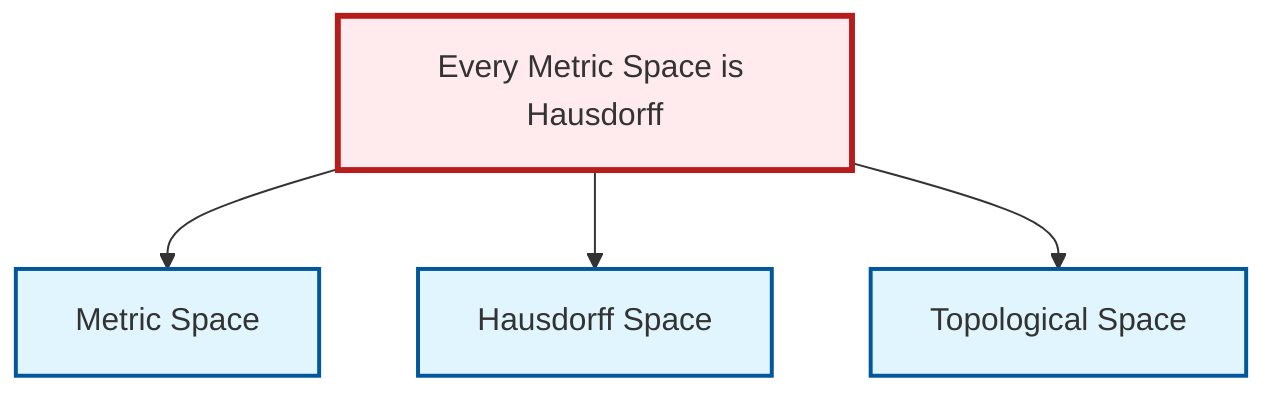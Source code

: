graph TD
    classDef definition fill:#e1f5fe,stroke:#01579b,stroke-width:2px
    classDef theorem fill:#f3e5f5,stroke:#4a148c,stroke-width:2px
    classDef axiom fill:#fff3e0,stroke:#e65100,stroke-width:2px
    classDef example fill:#e8f5e9,stroke:#1b5e20,stroke-width:2px
    classDef current fill:#ffebee,stroke:#b71c1c,stroke-width:3px
    def-metric-space["Metric Space"]:::definition
    def-topological-space["Topological Space"]:::definition
    thm-metric-hausdorff["Every Metric Space is Hausdorff"]:::theorem
    def-hausdorff["Hausdorff Space"]:::definition
    thm-metric-hausdorff --> def-metric-space
    thm-metric-hausdorff --> def-hausdorff
    thm-metric-hausdorff --> def-topological-space
    class thm-metric-hausdorff current